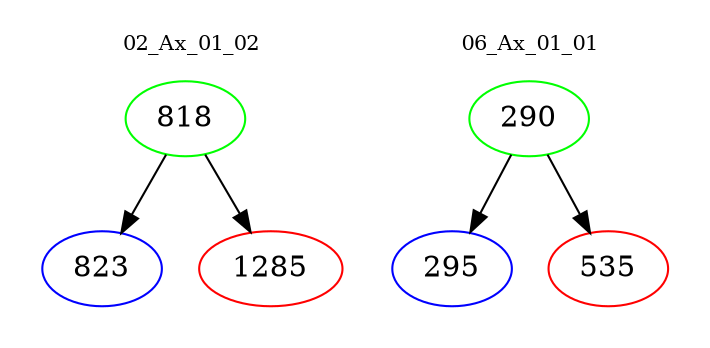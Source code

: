 digraph{
subgraph cluster_0 {
color = white
label = "02_Ax_01_02";
fontsize=10;
T0_818 [label="818", color="green"]
T0_818 -> T0_823 [color="black"]
T0_823 [label="823", color="blue"]
T0_818 -> T0_1285 [color="black"]
T0_1285 [label="1285", color="red"]
}
subgraph cluster_1 {
color = white
label = "06_Ax_01_01";
fontsize=10;
T1_290 [label="290", color="green"]
T1_290 -> T1_295 [color="black"]
T1_295 [label="295", color="blue"]
T1_290 -> T1_535 [color="black"]
T1_535 [label="535", color="red"]
}
}
